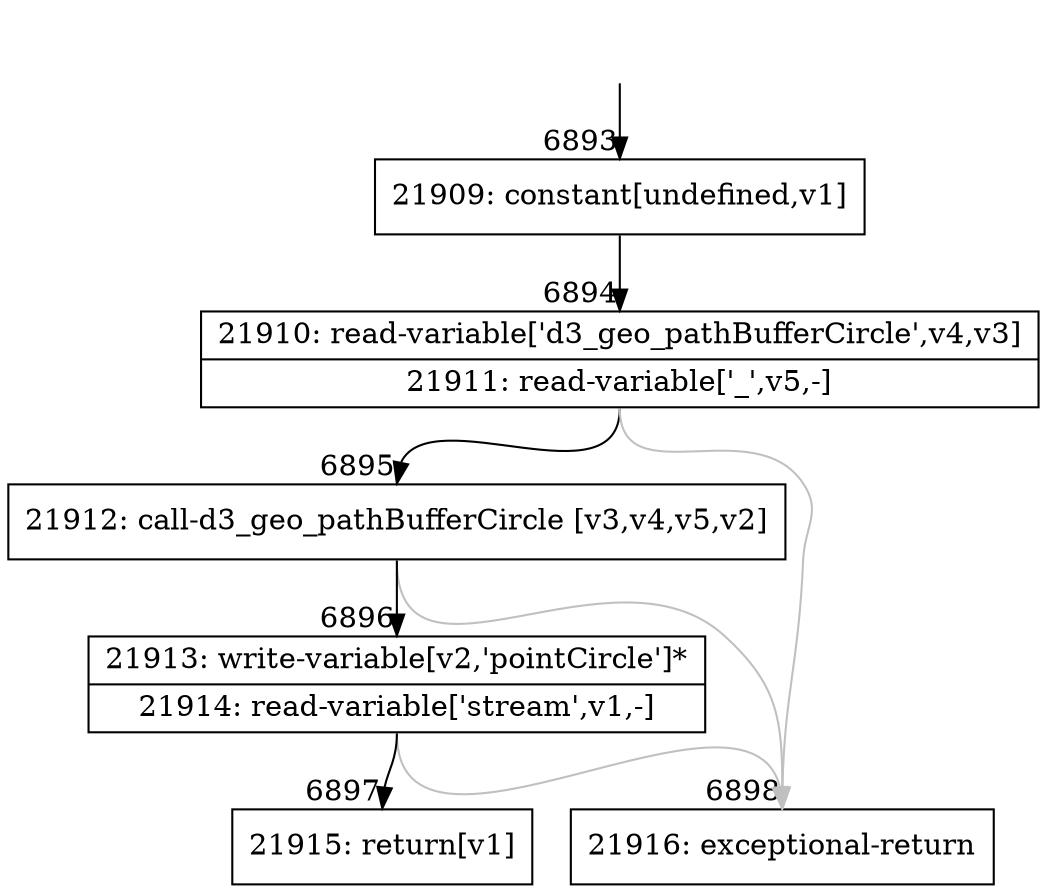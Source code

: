 digraph {
rankdir="TD"
BB_entry619[shape=none,label=""];
BB_entry619 -> BB6893 [tailport=s, headport=n, headlabel="    6893"]
BB6893 [shape=record label="{21909: constant[undefined,v1]}" ] 
BB6893 -> BB6894 [tailport=s, headport=n, headlabel="      6894"]
BB6894 [shape=record label="{21910: read-variable['d3_geo_pathBufferCircle',v4,v3]|21911: read-variable['_',v5,-]}" ] 
BB6894 -> BB6895 [tailport=s, headport=n, headlabel="      6895"]
BB6894 -> BB6898 [tailport=s, headport=n, color=gray, headlabel="      6898"]
BB6895 [shape=record label="{21912: call-d3_geo_pathBufferCircle [v3,v4,v5,v2]}" ] 
BB6895 -> BB6896 [tailport=s, headport=n, headlabel="      6896"]
BB6895 -> BB6898 [tailport=s, headport=n, color=gray]
BB6896 [shape=record label="{21913: write-variable[v2,'pointCircle']*|21914: read-variable['stream',v1,-]}" ] 
BB6896 -> BB6897 [tailport=s, headport=n, headlabel="      6897"]
BB6896 -> BB6898 [tailport=s, headport=n, color=gray]
BB6897 [shape=record label="{21915: return[v1]}" ] 
BB6898 [shape=record label="{21916: exceptional-return}" ] 
//#$~ 3987
}
